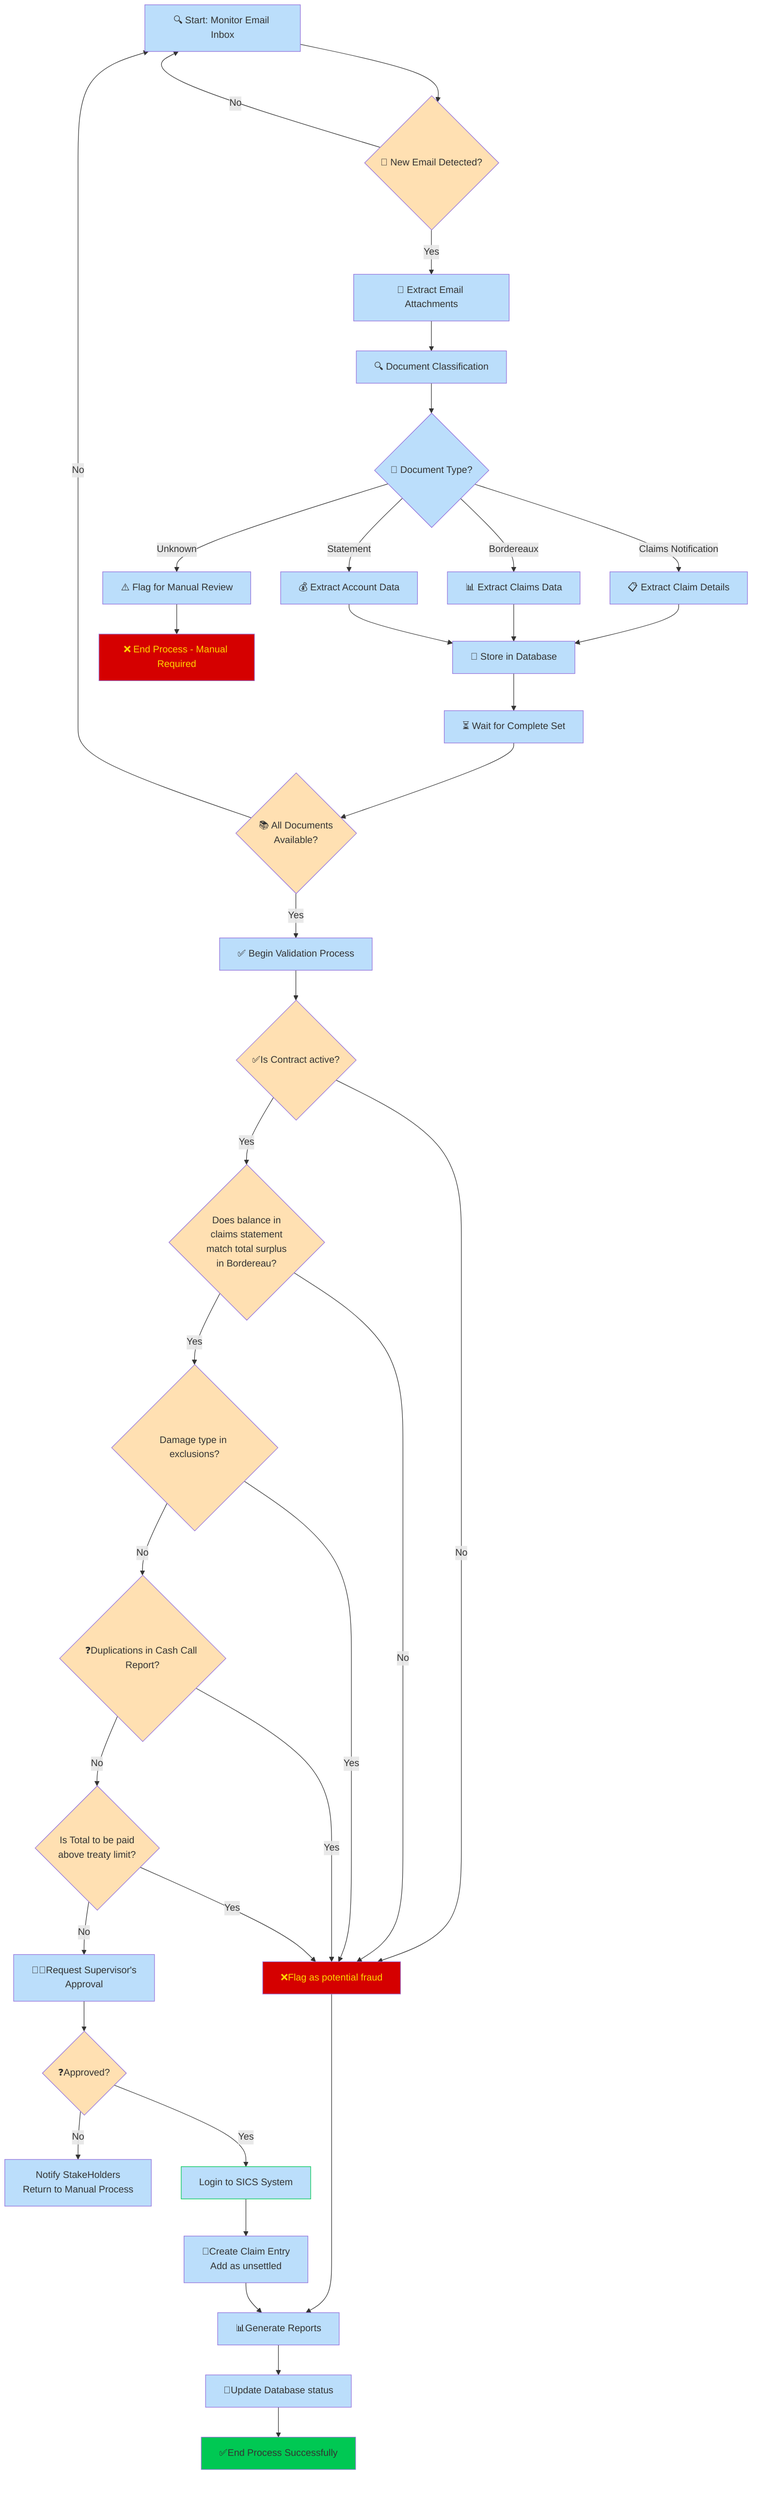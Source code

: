 flowchart TD
    A["🔍 Start: Monitor Email Inbox"] --> B{"📧 New Email Detected?"}
    B -- No --> A
    B -- Yes --> C["📎 Extract Email Attachments"]
    C --> D["🔍 Document Classification"]
    D --> E{"📄 Document Type?"}
    E -- Claims Notification --> F["📋 Extract Claim Details"]
    E -- Bordereaux --> G["📊 Extract Claims Data"]
    E -- Statement --> H["💰 Extract Account Data"]
    E -- Unknown --> I["⚠️ Flag for Manual Review"]
    F --> J["💾 Store in Database"]
    G --> J
    H --> J
    I --> Z["❌ End Process - Manual Required"]
    J --> K["⏳ Wait for Complete Set"]
    K --> L{"📚 All Documents<br>Available?"}
    L -- No --> A
    L -- Yes --> M["✅ Begin Validation Process"]
    M --> N{"✅Is Contract active?"}
    N -- No --> AA["❌Flag as potential fraud"]
    AA --> X["📊Generate Reports"]
    N -- Yes --> O{"Does balance in<br> claims statement<br>match total surplus<br>in Bordereau?"}
    O -- No --> AA
    O -- Yes --> P{"Damage type in exclusions?"}
    P -- No --> Q{"❓Duplications in Cash Call Report?"}
    P -- Yes --> AA
    Q -- Yes --> AA
    Q -- No --> R{"Is Total to be paid<br>above treaty limit?"}
    R -- Yes --> AA
    R -- No --> S@{ label: "👨‍💼Request Supervisor's<br>Approval" }
    S --> T{"❓Approved?"}
    T -- No --> U["Notify StakeHolders<br>Return to Manual Process"]
    T -- Yes --> V["Login to SICS System"]
    V --> W["📝Create Claim Entry<br>Add as unsettled"]
    W --> X
    X --> Y["🔄Update Database status"]
    Y --> BB["✅End Process Successfully"]

    S@{ shape: rect}
    style A fill:#BBDEFB
    style B fill:#FFE0B2
    style C fill:#BBDEFB
    style D fill:#BBDEFB
    style E fill:#BBDEFB
    style F fill:#BBDEFB
    style G fill:#BBDEFB
    style H fill:#BBDEFB
    style I fill:#BBDEFB
    style J fill:#BBDEFB
    style Z fill:#D50000,color:#FFD600
    style K fill:#BBDEFB
    style L fill:#FFE0B2
    style M fill:#BBDEFB
    style N fill:#FFE0B2
    style AA fill:#D50000,color:#FFD600
    style X fill:#BBDEFB
    style O fill:#FFE0B2
    style P fill:#FFE0B2
    style Q fill:#FFE0B2
    style R fill:#FFE0B2
    style S fill:#BBDEFB
    style T fill:#FFE0B2
    style U fill:#BBDEFB
    style V fill:#BBDEFB,stroke:#00C853
    style W fill:#BBDEFB
    style Y fill:#BBDEFB
    style BB fill:#00C853
